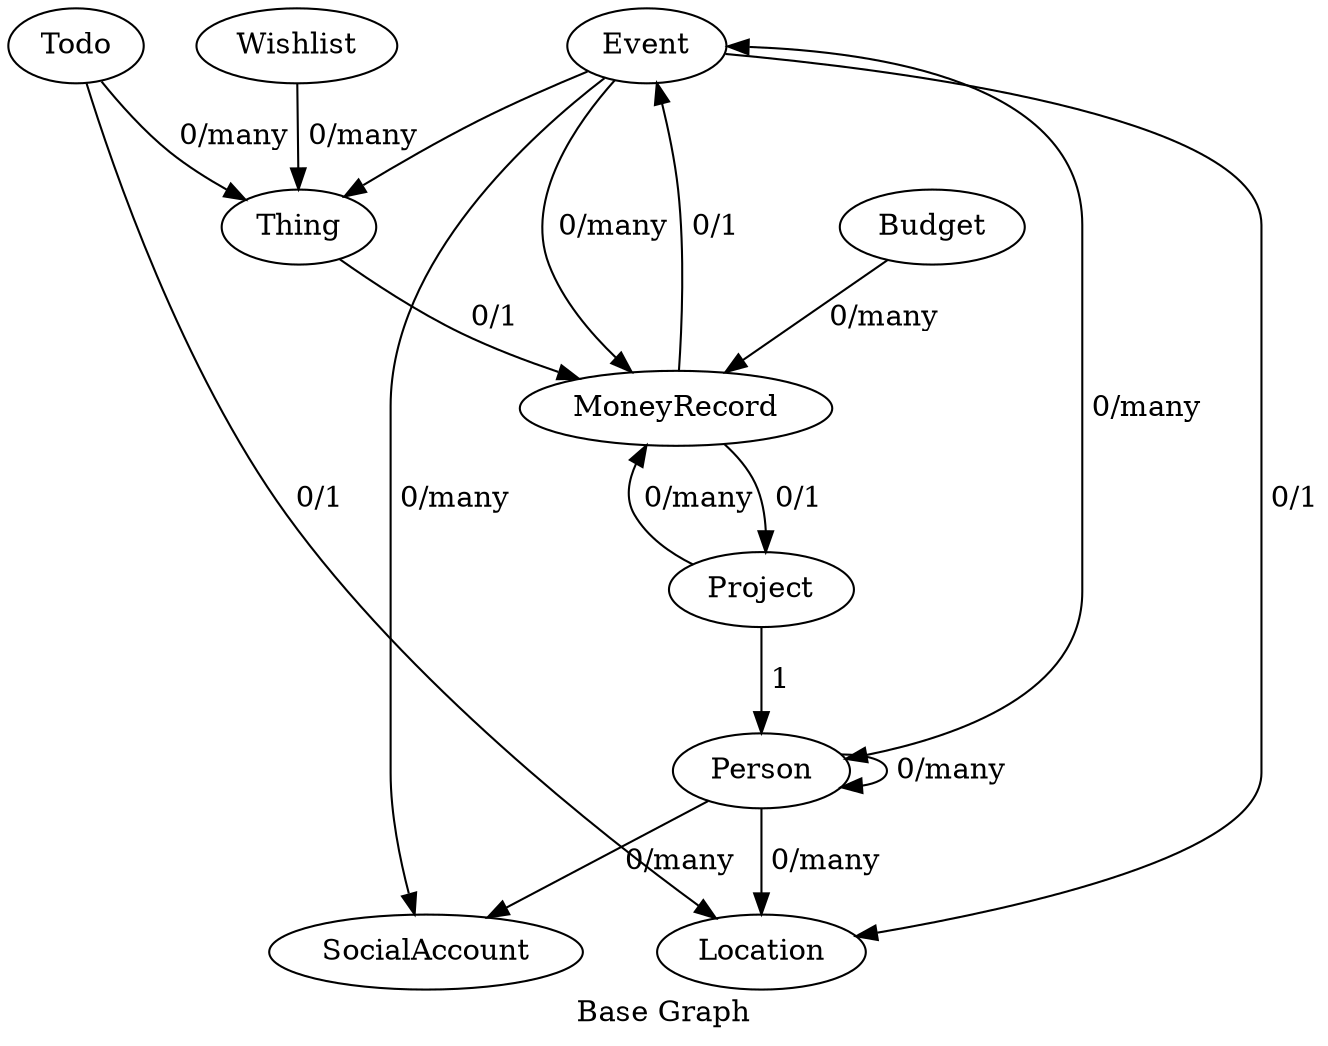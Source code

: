 strict digraph BaseDiagram{
    label="Base Graph"
    Event -> SocialAccount [label=" 0/many"];
    Person -> Person [label=" 0/many"];
    Budget -> MoneyRecord [label=" 0/many"];
    Event -> Person [dir="both" label=" 0/many"];
    MoneyRecord -> Event [label=" 0/1"];
    Event -> MoneyRecord [label=" 0/many"];
    Person -> Location [label=" 0/many"];
    Event -> Thing [lable=" 0/many"];
    Event -> Location [label=" 0/1"];
    Person -> SocialAccount [label=" 0/many"];
    Project -> MoneyRecord [label=" 0/many"];
    MoneyRecord -> Project [label=" 0/1"];
    Todo -> Location [label=" 0/1"];
    Todo -> Thing [label=" 0/many"];
    Thing -> MoneyRecord [label=" 0/1"];
    Wishlist -> Thing [label=" 0/many"];
    Project -> Person [label=" 1"];
}